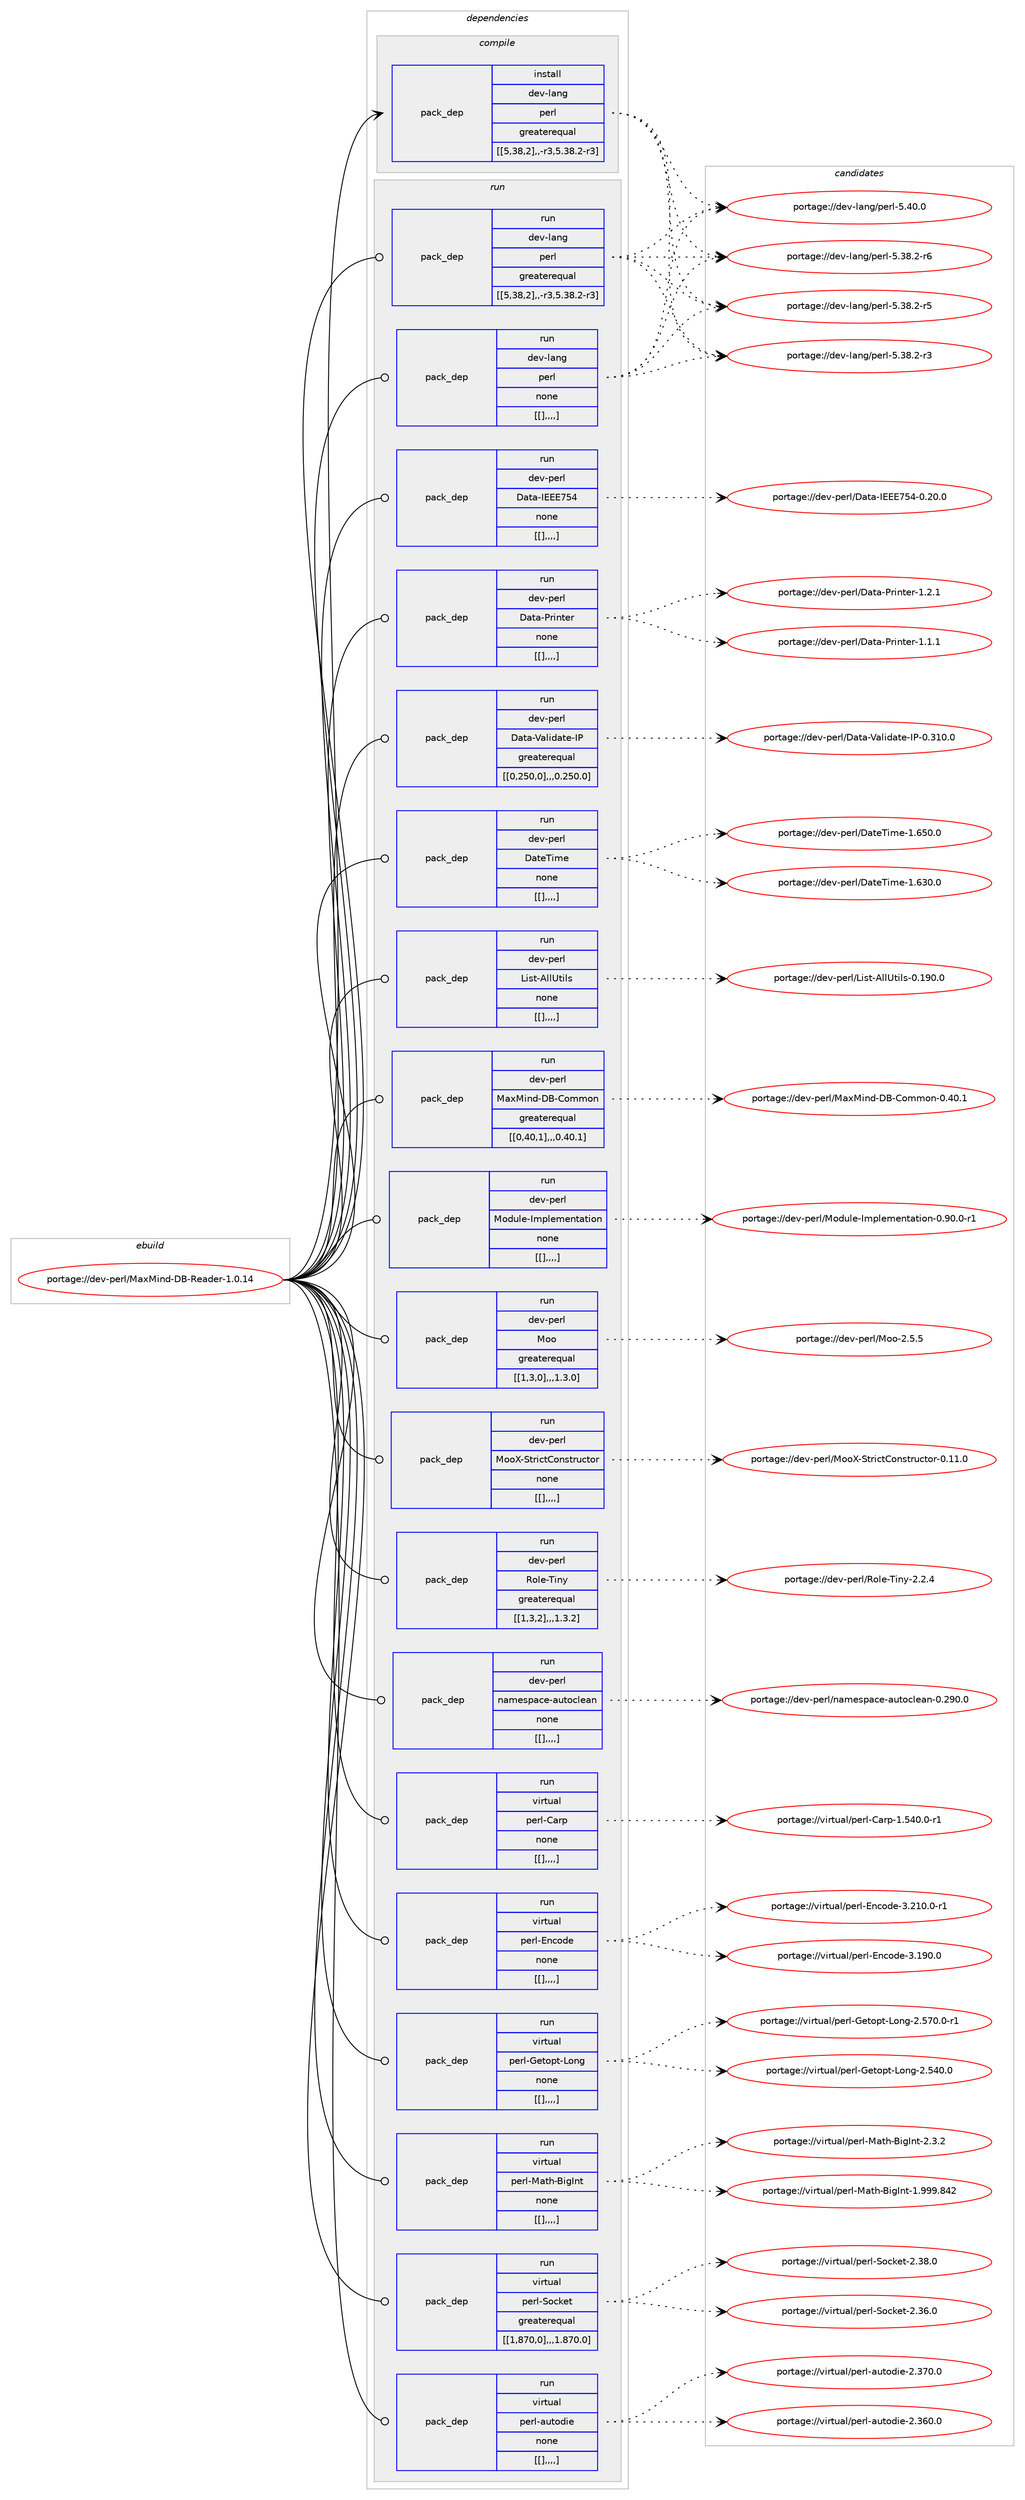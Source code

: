 digraph prolog {

# *************
# Graph options
# *************

newrank=true;
concentrate=true;
compound=true;
graph [rankdir=LR,fontname=Helvetica,fontsize=10,ranksep=1.5];#, ranksep=2.5, nodesep=0.2];
edge  [arrowhead=vee];
node  [fontname=Helvetica,fontsize=10];

# **********
# The ebuild
# **********

subgraph cluster_leftcol {
color=gray;
label=<<i>ebuild</i>>;
id [label="portage://dev-perl/MaxMind-DB-Reader-1.0.14", color=red, width=4, href="../dev-perl/MaxMind-DB-Reader-1.0.14.svg"];
}

# ****************
# The dependencies
# ****************

subgraph cluster_midcol {
color=gray;
label=<<i>dependencies</i>>;
subgraph cluster_compile {
fillcolor="#eeeeee";
style=filled;
label=<<i>compile</i>>;
subgraph pack102497 {
dependency134218 [label=<<TABLE BORDER="0" CELLBORDER="1" CELLSPACING="0" CELLPADDING="4" WIDTH="220"><TR><TD ROWSPAN="6" CELLPADDING="30">pack_dep</TD></TR><TR><TD WIDTH="110">install</TD></TR><TR><TD>dev-lang</TD></TR><TR><TD>perl</TD></TR><TR><TD>greaterequal</TD></TR><TR><TD>[[5,38,2],,-r3,5.38.2-r3]</TD></TR></TABLE>>, shape=none, color=blue];
}
id:e -> dependency134218:w [weight=20,style="solid",arrowhead="vee"];
}
subgraph cluster_compileandrun {
fillcolor="#eeeeee";
style=filled;
label=<<i>compile and run</i>>;
}
subgraph cluster_run {
fillcolor="#eeeeee";
style=filled;
label=<<i>run</i>>;
subgraph pack102498 {
dependency134219 [label=<<TABLE BORDER="0" CELLBORDER="1" CELLSPACING="0" CELLPADDING="4" WIDTH="220"><TR><TD ROWSPAN="6" CELLPADDING="30">pack_dep</TD></TR><TR><TD WIDTH="110">run</TD></TR><TR><TD>dev-lang</TD></TR><TR><TD>perl</TD></TR><TR><TD>greaterequal</TD></TR><TR><TD>[[5,38,2],,-r3,5.38.2-r3]</TD></TR></TABLE>>, shape=none, color=blue];
}
id:e -> dependency134219:w [weight=20,style="solid",arrowhead="odot"];
subgraph pack102499 {
dependency134220 [label=<<TABLE BORDER="0" CELLBORDER="1" CELLSPACING="0" CELLPADDING="4" WIDTH="220"><TR><TD ROWSPAN="6" CELLPADDING="30">pack_dep</TD></TR><TR><TD WIDTH="110">run</TD></TR><TR><TD>dev-lang</TD></TR><TR><TD>perl</TD></TR><TR><TD>none</TD></TR><TR><TD>[[],,,,]</TD></TR></TABLE>>, shape=none, color=blue];
}
id:e -> dependency134220:w [weight=20,style="solid",arrowhead="odot"];
subgraph pack102500 {
dependency134221 [label=<<TABLE BORDER="0" CELLBORDER="1" CELLSPACING="0" CELLPADDING="4" WIDTH="220"><TR><TD ROWSPAN="6" CELLPADDING="30">pack_dep</TD></TR><TR><TD WIDTH="110">run</TD></TR><TR><TD>dev-perl</TD></TR><TR><TD>Data-IEEE754</TD></TR><TR><TD>none</TD></TR><TR><TD>[[],,,,]</TD></TR></TABLE>>, shape=none, color=blue];
}
id:e -> dependency134221:w [weight=20,style="solid",arrowhead="odot"];
subgraph pack102501 {
dependency134222 [label=<<TABLE BORDER="0" CELLBORDER="1" CELLSPACING="0" CELLPADDING="4" WIDTH="220"><TR><TD ROWSPAN="6" CELLPADDING="30">pack_dep</TD></TR><TR><TD WIDTH="110">run</TD></TR><TR><TD>dev-perl</TD></TR><TR><TD>Data-Printer</TD></TR><TR><TD>none</TD></TR><TR><TD>[[],,,,]</TD></TR></TABLE>>, shape=none, color=blue];
}
id:e -> dependency134222:w [weight=20,style="solid",arrowhead="odot"];
subgraph pack102502 {
dependency134223 [label=<<TABLE BORDER="0" CELLBORDER="1" CELLSPACING="0" CELLPADDING="4" WIDTH="220"><TR><TD ROWSPAN="6" CELLPADDING="30">pack_dep</TD></TR><TR><TD WIDTH="110">run</TD></TR><TR><TD>dev-perl</TD></TR><TR><TD>Data-Validate-IP</TD></TR><TR><TD>greaterequal</TD></TR><TR><TD>[[0,250,0],,,0.250.0]</TD></TR></TABLE>>, shape=none, color=blue];
}
id:e -> dependency134223:w [weight=20,style="solid",arrowhead="odot"];
subgraph pack102503 {
dependency134224 [label=<<TABLE BORDER="0" CELLBORDER="1" CELLSPACING="0" CELLPADDING="4" WIDTH="220"><TR><TD ROWSPAN="6" CELLPADDING="30">pack_dep</TD></TR><TR><TD WIDTH="110">run</TD></TR><TR><TD>dev-perl</TD></TR><TR><TD>DateTime</TD></TR><TR><TD>none</TD></TR><TR><TD>[[],,,,]</TD></TR></TABLE>>, shape=none, color=blue];
}
id:e -> dependency134224:w [weight=20,style="solid",arrowhead="odot"];
subgraph pack102504 {
dependency134225 [label=<<TABLE BORDER="0" CELLBORDER="1" CELLSPACING="0" CELLPADDING="4" WIDTH="220"><TR><TD ROWSPAN="6" CELLPADDING="30">pack_dep</TD></TR><TR><TD WIDTH="110">run</TD></TR><TR><TD>dev-perl</TD></TR><TR><TD>List-AllUtils</TD></TR><TR><TD>none</TD></TR><TR><TD>[[],,,,]</TD></TR></TABLE>>, shape=none, color=blue];
}
id:e -> dependency134225:w [weight=20,style="solid",arrowhead="odot"];
subgraph pack102505 {
dependency134226 [label=<<TABLE BORDER="0" CELLBORDER="1" CELLSPACING="0" CELLPADDING="4" WIDTH="220"><TR><TD ROWSPAN="6" CELLPADDING="30">pack_dep</TD></TR><TR><TD WIDTH="110">run</TD></TR><TR><TD>dev-perl</TD></TR><TR><TD>MaxMind-DB-Common</TD></TR><TR><TD>greaterequal</TD></TR><TR><TD>[[0,40,1],,,0.40.1]</TD></TR></TABLE>>, shape=none, color=blue];
}
id:e -> dependency134226:w [weight=20,style="solid",arrowhead="odot"];
subgraph pack102506 {
dependency134227 [label=<<TABLE BORDER="0" CELLBORDER="1" CELLSPACING="0" CELLPADDING="4" WIDTH="220"><TR><TD ROWSPAN="6" CELLPADDING="30">pack_dep</TD></TR><TR><TD WIDTH="110">run</TD></TR><TR><TD>dev-perl</TD></TR><TR><TD>Module-Implementation</TD></TR><TR><TD>none</TD></TR><TR><TD>[[],,,,]</TD></TR></TABLE>>, shape=none, color=blue];
}
id:e -> dependency134227:w [weight=20,style="solid",arrowhead="odot"];
subgraph pack102507 {
dependency134228 [label=<<TABLE BORDER="0" CELLBORDER="1" CELLSPACING="0" CELLPADDING="4" WIDTH="220"><TR><TD ROWSPAN="6" CELLPADDING="30">pack_dep</TD></TR><TR><TD WIDTH="110">run</TD></TR><TR><TD>dev-perl</TD></TR><TR><TD>Moo</TD></TR><TR><TD>greaterequal</TD></TR><TR><TD>[[1,3,0],,,1.3.0]</TD></TR></TABLE>>, shape=none, color=blue];
}
id:e -> dependency134228:w [weight=20,style="solid",arrowhead="odot"];
subgraph pack102508 {
dependency134229 [label=<<TABLE BORDER="0" CELLBORDER="1" CELLSPACING="0" CELLPADDING="4" WIDTH="220"><TR><TD ROWSPAN="6" CELLPADDING="30">pack_dep</TD></TR><TR><TD WIDTH="110">run</TD></TR><TR><TD>dev-perl</TD></TR><TR><TD>MooX-StrictConstructor</TD></TR><TR><TD>none</TD></TR><TR><TD>[[],,,,]</TD></TR></TABLE>>, shape=none, color=blue];
}
id:e -> dependency134229:w [weight=20,style="solid",arrowhead="odot"];
subgraph pack102509 {
dependency134230 [label=<<TABLE BORDER="0" CELLBORDER="1" CELLSPACING="0" CELLPADDING="4" WIDTH="220"><TR><TD ROWSPAN="6" CELLPADDING="30">pack_dep</TD></TR><TR><TD WIDTH="110">run</TD></TR><TR><TD>dev-perl</TD></TR><TR><TD>Role-Tiny</TD></TR><TR><TD>greaterequal</TD></TR><TR><TD>[[1,3,2],,,1.3.2]</TD></TR></TABLE>>, shape=none, color=blue];
}
id:e -> dependency134230:w [weight=20,style="solid",arrowhead="odot"];
subgraph pack102510 {
dependency134231 [label=<<TABLE BORDER="0" CELLBORDER="1" CELLSPACING="0" CELLPADDING="4" WIDTH="220"><TR><TD ROWSPAN="6" CELLPADDING="30">pack_dep</TD></TR><TR><TD WIDTH="110">run</TD></TR><TR><TD>dev-perl</TD></TR><TR><TD>namespace-autoclean</TD></TR><TR><TD>none</TD></TR><TR><TD>[[],,,,]</TD></TR></TABLE>>, shape=none, color=blue];
}
id:e -> dependency134231:w [weight=20,style="solid",arrowhead="odot"];
subgraph pack102511 {
dependency134232 [label=<<TABLE BORDER="0" CELLBORDER="1" CELLSPACING="0" CELLPADDING="4" WIDTH="220"><TR><TD ROWSPAN="6" CELLPADDING="30">pack_dep</TD></TR><TR><TD WIDTH="110">run</TD></TR><TR><TD>virtual</TD></TR><TR><TD>perl-Carp</TD></TR><TR><TD>none</TD></TR><TR><TD>[[],,,,]</TD></TR></TABLE>>, shape=none, color=blue];
}
id:e -> dependency134232:w [weight=20,style="solid",arrowhead="odot"];
subgraph pack102512 {
dependency134233 [label=<<TABLE BORDER="0" CELLBORDER="1" CELLSPACING="0" CELLPADDING="4" WIDTH="220"><TR><TD ROWSPAN="6" CELLPADDING="30">pack_dep</TD></TR><TR><TD WIDTH="110">run</TD></TR><TR><TD>virtual</TD></TR><TR><TD>perl-Encode</TD></TR><TR><TD>none</TD></TR><TR><TD>[[],,,,]</TD></TR></TABLE>>, shape=none, color=blue];
}
id:e -> dependency134233:w [weight=20,style="solid",arrowhead="odot"];
subgraph pack102513 {
dependency134234 [label=<<TABLE BORDER="0" CELLBORDER="1" CELLSPACING="0" CELLPADDING="4" WIDTH="220"><TR><TD ROWSPAN="6" CELLPADDING="30">pack_dep</TD></TR><TR><TD WIDTH="110">run</TD></TR><TR><TD>virtual</TD></TR><TR><TD>perl-Getopt-Long</TD></TR><TR><TD>none</TD></TR><TR><TD>[[],,,,]</TD></TR></TABLE>>, shape=none, color=blue];
}
id:e -> dependency134234:w [weight=20,style="solid",arrowhead="odot"];
subgraph pack102514 {
dependency134235 [label=<<TABLE BORDER="0" CELLBORDER="1" CELLSPACING="0" CELLPADDING="4" WIDTH="220"><TR><TD ROWSPAN="6" CELLPADDING="30">pack_dep</TD></TR><TR><TD WIDTH="110">run</TD></TR><TR><TD>virtual</TD></TR><TR><TD>perl-Math-BigInt</TD></TR><TR><TD>none</TD></TR><TR><TD>[[],,,,]</TD></TR></TABLE>>, shape=none, color=blue];
}
id:e -> dependency134235:w [weight=20,style="solid",arrowhead="odot"];
subgraph pack102515 {
dependency134236 [label=<<TABLE BORDER="0" CELLBORDER="1" CELLSPACING="0" CELLPADDING="4" WIDTH="220"><TR><TD ROWSPAN="6" CELLPADDING="30">pack_dep</TD></TR><TR><TD WIDTH="110">run</TD></TR><TR><TD>virtual</TD></TR><TR><TD>perl-Socket</TD></TR><TR><TD>greaterequal</TD></TR><TR><TD>[[1,870,0],,,1.870.0]</TD></TR></TABLE>>, shape=none, color=blue];
}
id:e -> dependency134236:w [weight=20,style="solid",arrowhead="odot"];
subgraph pack102516 {
dependency134237 [label=<<TABLE BORDER="0" CELLBORDER="1" CELLSPACING="0" CELLPADDING="4" WIDTH="220"><TR><TD ROWSPAN="6" CELLPADDING="30">pack_dep</TD></TR><TR><TD WIDTH="110">run</TD></TR><TR><TD>virtual</TD></TR><TR><TD>perl-autodie</TD></TR><TR><TD>none</TD></TR><TR><TD>[[],,,,]</TD></TR></TABLE>>, shape=none, color=blue];
}
id:e -> dependency134237:w [weight=20,style="solid",arrowhead="odot"];
}
}

# **************
# The candidates
# **************

subgraph cluster_choices {
rank=same;
color=gray;
label=<<i>candidates</i>>;

subgraph choice102497 {
color=black;
nodesep=1;
choice10010111845108971101034711210111410845534652484648 [label="portage://dev-lang/perl-5.40.0", color=red, width=4,href="../dev-lang/perl-5.40.0.svg"];
choice100101118451089711010347112101114108455346515646504511454 [label="portage://dev-lang/perl-5.38.2-r6", color=red, width=4,href="../dev-lang/perl-5.38.2-r6.svg"];
choice100101118451089711010347112101114108455346515646504511453 [label="portage://dev-lang/perl-5.38.2-r5", color=red, width=4,href="../dev-lang/perl-5.38.2-r5.svg"];
choice100101118451089711010347112101114108455346515646504511451 [label="portage://dev-lang/perl-5.38.2-r3", color=red, width=4,href="../dev-lang/perl-5.38.2-r3.svg"];
dependency134218:e -> choice10010111845108971101034711210111410845534652484648:w [style=dotted,weight="100"];
dependency134218:e -> choice100101118451089711010347112101114108455346515646504511454:w [style=dotted,weight="100"];
dependency134218:e -> choice100101118451089711010347112101114108455346515646504511453:w [style=dotted,weight="100"];
dependency134218:e -> choice100101118451089711010347112101114108455346515646504511451:w [style=dotted,weight="100"];
}
subgraph choice102498 {
color=black;
nodesep=1;
choice10010111845108971101034711210111410845534652484648 [label="portage://dev-lang/perl-5.40.0", color=red, width=4,href="../dev-lang/perl-5.40.0.svg"];
choice100101118451089711010347112101114108455346515646504511454 [label="portage://dev-lang/perl-5.38.2-r6", color=red, width=4,href="../dev-lang/perl-5.38.2-r6.svg"];
choice100101118451089711010347112101114108455346515646504511453 [label="portage://dev-lang/perl-5.38.2-r5", color=red, width=4,href="../dev-lang/perl-5.38.2-r5.svg"];
choice100101118451089711010347112101114108455346515646504511451 [label="portage://dev-lang/perl-5.38.2-r3", color=red, width=4,href="../dev-lang/perl-5.38.2-r3.svg"];
dependency134219:e -> choice10010111845108971101034711210111410845534652484648:w [style=dotted,weight="100"];
dependency134219:e -> choice100101118451089711010347112101114108455346515646504511454:w [style=dotted,weight="100"];
dependency134219:e -> choice100101118451089711010347112101114108455346515646504511453:w [style=dotted,weight="100"];
dependency134219:e -> choice100101118451089711010347112101114108455346515646504511451:w [style=dotted,weight="100"];
}
subgraph choice102499 {
color=black;
nodesep=1;
choice10010111845108971101034711210111410845534652484648 [label="portage://dev-lang/perl-5.40.0", color=red, width=4,href="../dev-lang/perl-5.40.0.svg"];
choice100101118451089711010347112101114108455346515646504511454 [label="portage://dev-lang/perl-5.38.2-r6", color=red, width=4,href="../dev-lang/perl-5.38.2-r6.svg"];
choice100101118451089711010347112101114108455346515646504511453 [label="portage://dev-lang/perl-5.38.2-r5", color=red, width=4,href="../dev-lang/perl-5.38.2-r5.svg"];
choice100101118451089711010347112101114108455346515646504511451 [label="portage://dev-lang/perl-5.38.2-r3", color=red, width=4,href="../dev-lang/perl-5.38.2-r3.svg"];
dependency134220:e -> choice10010111845108971101034711210111410845534652484648:w [style=dotted,weight="100"];
dependency134220:e -> choice100101118451089711010347112101114108455346515646504511454:w [style=dotted,weight="100"];
dependency134220:e -> choice100101118451089711010347112101114108455346515646504511453:w [style=dotted,weight="100"];
dependency134220:e -> choice100101118451089711010347112101114108455346515646504511451:w [style=dotted,weight="100"];
}
subgraph choice102500 {
color=black;
nodesep=1;
choice1001011184511210111410847689711697457369696955535245484650484648 [label="portage://dev-perl/Data-IEEE754-0.20.0", color=red, width=4,href="../dev-perl/Data-IEEE754-0.20.0.svg"];
dependency134221:e -> choice1001011184511210111410847689711697457369696955535245484650484648:w [style=dotted,weight="100"];
}
subgraph choice102501 {
color=black;
nodesep=1;
choice10010111845112101114108476897116974580114105110116101114454946504649 [label="portage://dev-perl/Data-Printer-1.2.1", color=red, width=4,href="../dev-perl/Data-Printer-1.2.1.svg"];
choice10010111845112101114108476897116974580114105110116101114454946494649 [label="portage://dev-perl/Data-Printer-1.1.1", color=red, width=4,href="../dev-perl/Data-Printer-1.1.1.svg"];
dependency134222:e -> choice10010111845112101114108476897116974580114105110116101114454946504649:w [style=dotted,weight="100"];
dependency134222:e -> choice10010111845112101114108476897116974580114105110116101114454946494649:w [style=dotted,weight="100"];
}
subgraph choice102502 {
color=black;
nodesep=1;
choice1001011184511210111410847689711697458697108105100971161014573804548465149484648 [label="portage://dev-perl/Data-Validate-IP-0.310.0", color=red, width=4,href="../dev-perl/Data-Validate-IP-0.310.0.svg"];
dependency134223:e -> choice1001011184511210111410847689711697458697108105100971161014573804548465149484648:w [style=dotted,weight="100"];
}
subgraph choice102503 {
color=black;
nodesep=1;
choice10010111845112101114108476897116101841051091014549465453484648 [label="portage://dev-perl/DateTime-1.650.0", color=red, width=4,href="../dev-perl/DateTime-1.650.0.svg"];
choice10010111845112101114108476897116101841051091014549465451484648 [label="portage://dev-perl/DateTime-1.630.0", color=red, width=4,href="../dev-perl/DateTime-1.630.0.svg"];
dependency134224:e -> choice10010111845112101114108476897116101841051091014549465453484648:w [style=dotted,weight="100"];
dependency134224:e -> choice10010111845112101114108476897116101841051091014549465451484648:w [style=dotted,weight="100"];
}
subgraph choice102504 {
color=black;
nodesep=1;
choice1001011184511210111410847761051151164565108108851161051081154548464957484648 [label="portage://dev-perl/List-AllUtils-0.190.0", color=red, width=4,href="../dev-perl/List-AllUtils-0.190.0.svg"];
dependency134225:e -> choice1001011184511210111410847761051151164565108108851161051081154548464957484648:w [style=dotted,weight="100"];
}
subgraph choice102505 {
color=black;
nodesep=1;
choice1001011184511210111410847779712077105110100456866456711110910911111045484652484649 [label="portage://dev-perl/MaxMind-DB-Common-0.40.1", color=red, width=4,href="../dev-perl/MaxMind-DB-Common-0.40.1.svg"];
dependency134226:e -> choice1001011184511210111410847779712077105110100456866456711110910911111045484652484649:w [style=dotted,weight="100"];
}
subgraph choice102506 {
color=black;
nodesep=1;
choice100101118451121011141084777111100117108101457310911210810110910111011697116105111110454846574846484511449 [label="portage://dev-perl/Module-Implementation-0.90.0-r1", color=red, width=4,href="../dev-perl/Module-Implementation-0.90.0-r1.svg"];
dependency134227:e -> choice100101118451121011141084777111100117108101457310911210810110910111011697116105111110454846574846484511449:w [style=dotted,weight="100"];
}
subgraph choice102507 {
color=black;
nodesep=1;
choice100101118451121011141084777111111455046534653 [label="portage://dev-perl/Moo-2.5.5", color=red, width=4,href="../dev-perl/Moo-2.5.5.svg"];
dependency134228:e -> choice100101118451121011141084777111111455046534653:w [style=dotted,weight="100"];
}
subgraph choice102508 {
color=black;
nodesep=1;
choice10010111845112101114108477711111188458311611410599116671111101151161141179911611111445484649494648 [label="portage://dev-perl/MooX-StrictConstructor-0.11.0", color=red, width=4,href="../dev-perl/MooX-StrictConstructor-0.11.0.svg"];
dependency134229:e -> choice10010111845112101114108477711111188458311611410599116671111101151161141179911611111445484649494648:w [style=dotted,weight="100"];
}
subgraph choice102509 {
color=black;
nodesep=1;
choice1001011184511210111410847821111081014584105110121455046504652 [label="portage://dev-perl/Role-Tiny-2.2.4", color=red, width=4,href="../dev-perl/Role-Tiny-2.2.4.svg"];
dependency134230:e -> choice1001011184511210111410847821111081014584105110121455046504652:w [style=dotted,weight="100"];
}
subgraph choice102510 {
color=black;
nodesep=1;
choice1001011184511210111410847110971091011151129799101459711711611199108101971104548465057484648 [label="portage://dev-perl/namespace-autoclean-0.290.0", color=red, width=4,href="../dev-perl/namespace-autoclean-0.290.0.svg"];
dependency134231:e -> choice1001011184511210111410847110971091011151129799101459711711611199108101971104548465057484648:w [style=dotted,weight="100"];
}
subgraph choice102511 {
color=black;
nodesep=1;
choice118105114116117971084711210111410845679711411245494653524846484511449 [label="portage://virtual/perl-Carp-1.540.0-r1", color=red, width=4,href="../virtual/perl-Carp-1.540.0-r1.svg"];
dependency134232:e -> choice118105114116117971084711210111410845679711411245494653524846484511449:w [style=dotted,weight="100"];
}
subgraph choice102512 {
color=black;
nodesep=1;
choice118105114116117971084711210111410845691109911110010145514650494846484511449 [label="portage://virtual/perl-Encode-3.210.0-r1", color=red, width=4,href="../virtual/perl-Encode-3.210.0-r1.svg"];
choice11810511411611797108471121011141084569110991111001014551464957484648 [label="portage://virtual/perl-Encode-3.190.0", color=red, width=4,href="../virtual/perl-Encode-3.190.0.svg"];
dependency134233:e -> choice118105114116117971084711210111410845691109911110010145514650494846484511449:w [style=dotted,weight="100"];
dependency134233:e -> choice11810511411611797108471121011141084569110991111001014551464957484648:w [style=dotted,weight="100"];
}
subgraph choice102513 {
color=black;
nodesep=1;
choice11810511411611797108471121011141084571101116111112116457611111010345504653554846484511449 [label="portage://virtual/perl-Getopt-Long-2.570.0-r1", color=red, width=4,href="../virtual/perl-Getopt-Long-2.570.0-r1.svg"];
choice1181051141161179710847112101114108457110111611111211645761111101034550465352484648 [label="portage://virtual/perl-Getopt-Long-2.540.0", color=red, width=4,href="../virtual/perl-Getopt-Long-2.540.0.svg"];
dependency134234:e -> choice11810511411611797108471121011141084571101116111112116457611111010345504653554846484511449:w [style=dotted,weight="100"];
dependency134234:e -> choice1181051141161179710847112101114108457110111611111211645761111101034550465352484648:w [style=dotted,weight="100"];
}
subgraph choice102514 {
color=black;
nodesep=1;
choice1181051141161179710847112101114108457797116104456610510373110116455046514650 [label="portage://virtual/perl-Math-BigInt-2.3.2", color=red, width=4,href="../virtual/perl-Math-BigInt-2.3.2.svg"];
choice118105114116117971084711210111410845779711610445661051037311011645494657575746565250 [label="portage://virtual/perl-Math-BigInt-1.999.842", color=red, width=4,href="../virtual/perl-Math-BigInt-1.999.842.svg"];
dependency134235:e -> choice1181051141161179710847112101114108457797116104456610510373110116455046514650:w [style=dotted,weight="100"];
dependency134235:e -> choice118105114116117971084711210111410845779711610445661051037311011645494657575746565250:w [style=dotted,weight="100"];
}
subgraph choice102515 {
color=black;
nodesep=1;
choice118105114116117971084711210111410845831119910710111645504651564648 [label="portage://virtual/perl-Socket-2.38.0", color=red, width=4,href="../virtual/perl-Socket-2.38.0.svg"];
choice118105114116117971084711210111410845831119910710111645504651544648 [label="portage://virtual/perl-Socket-2.36.0", color=red, width=4,href="../virtual/perl-Socket-2.36.0.svg"];
dependency134236:e -> choice118105114116117971084711210111410845831119910710111645504651564648:w [style=dotted,weight="100"];
dependency134236:e -> choice118105114116117971084711210111410845831119910710111645504651544648:w [style=dotted,weight="100"];
}
subgraph choice102516 {
color=black;
nodesep=1;
choice118105114116117971084711210111410845971171161111001051014550465155484648 [label="portage://virtual/perl-autodie-2.370.0", color=red, width=4,href="../virtual/perl-autodie-2.370.0.svg"];
choice118105114116117971084711210111410845971171161111001051014550465154484648 [label="portage://virtual/perl-autodie-2.360.0", color=red, width=4,href="../virtual/perl-autodie-2.360.0.svg"];
dependency134237:e -> choice118105114116117971084711210111410845971171161111001051014550465155484648:w [style=dotted,weight="100"];
dependency134237:e -> choice118105114116117971084711210111410845971171161111001051014550465154484648:w [style=dotted,weight="100"];
}
}

}
